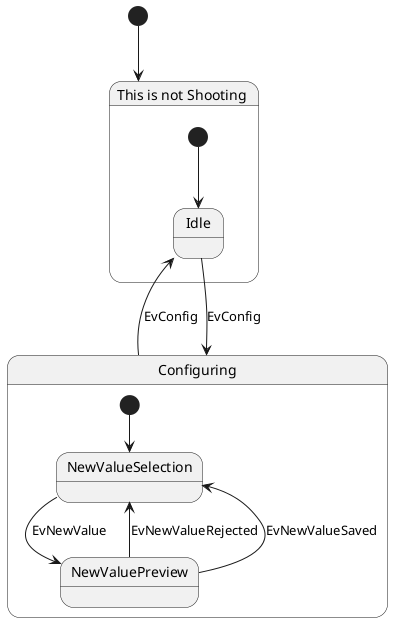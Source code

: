 {
  "sha1": "544ljzza1c1alrsghbvct69b91xld3e",
  "insertion": {
    "when": "2024-05-30T20:48:20.650Z",
    "user": "plantuml@gmail.com"
  }
}
@startuml

set separator none

[*] --> NotShooting

state Configuring {
  [*] --> NewValueSelection
  NewValueSelection --> NewValuePreview : EvNewValue
  NewValuePreview --> NewValueSelection : EvNewValueRejected
  NewValuePreview --> NewValueSelection : EvNewValueSaved
}

state "This is not Shooting " as NotShooting begin
  [*] --> Idle
  Idle --> Configuring : EvConfig
  Configuring --> Idle : EvConfig
end state

@enduml
